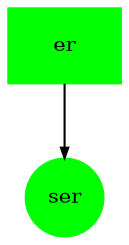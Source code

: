 digraph {
	graph [bb="0,0,54,108",
		rankdir=TB,
		size="8,5"
	];
	node [fontsize=10,
		height=0.5,
		label="\N"
	];
	edge [arrowsize=0.5];
	ser	[color=green,
		label=ser,
		pos="27,18",
		shape=circle,
		style=filled,
		width=0.5];
	er	[color=green,
		label=er,
		pos="27,90",
		shape=box,
		style=filled,
		width=0.75];
	er -> ser	[pos="e,27,36.104 27,71.697 27,62.881 27,52.032 27,42.474"];
}
